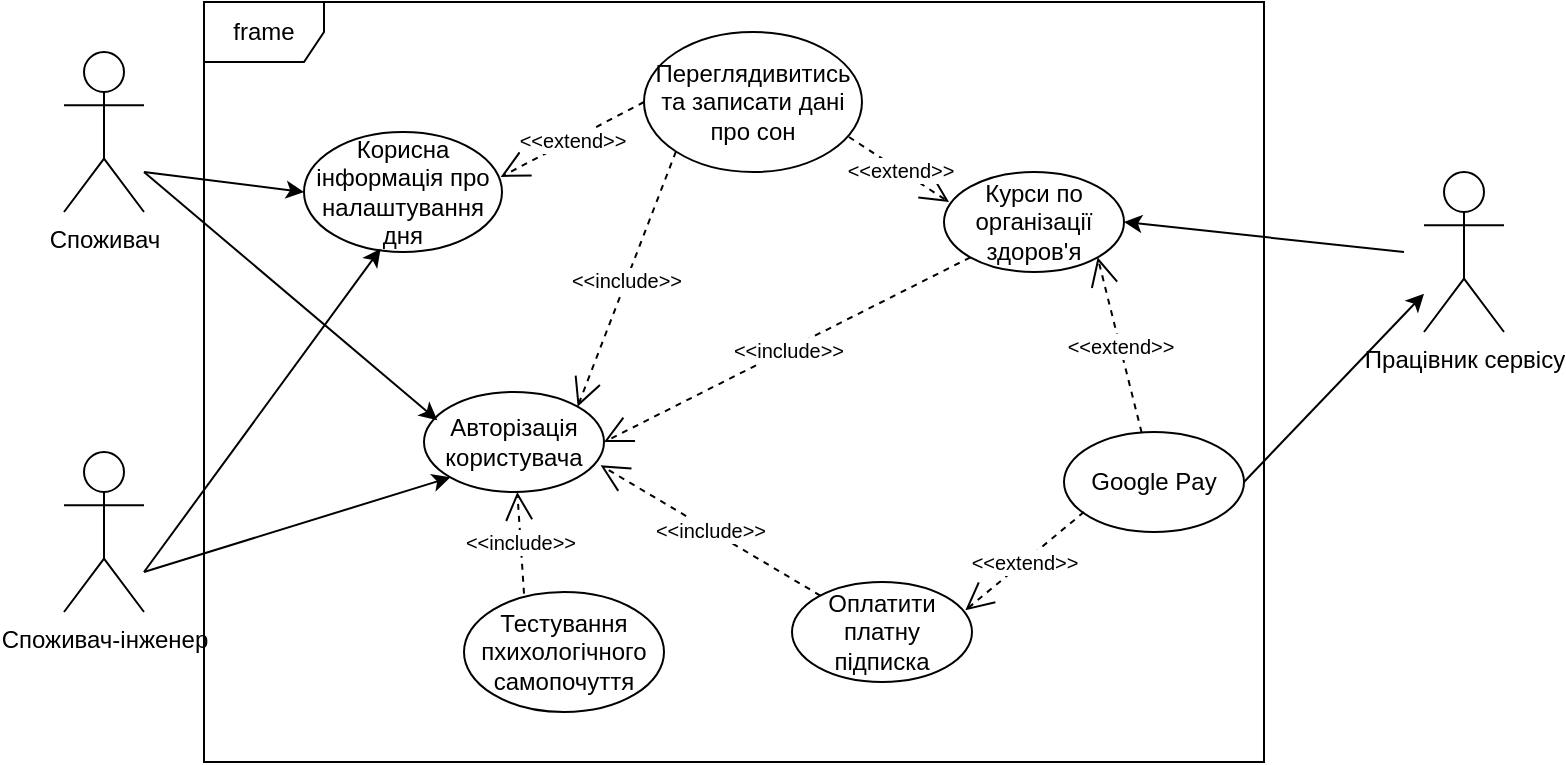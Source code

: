 <mxfile version="20.3.0" type="github"><diagram id="IqHNt96XNkLv_4DKpf2J" name="Страница 1"><mxGraphModel dx="1185" dy="635" grid="1" gridSize="10" guides="1" tooltips="1" connect="1" arrows="1" fold="1" page="1" pageScale="1" pageWidth="827" pageHeight="1169" math="0" shadow="0"><root><mxCell id="0"/><mxCell id="1" parent="0"/><mxCell id="-ufG074SU39axxW3eWZy-1" value="frame" style="shape=umlFrame;whiteSpace=wrap;html=1;" vertex="1" parent="1"><mxGeometry x="120" y="95" width="530" height="380" as="geometry"/></mxCell><mxCell id="-ufG074SU39axxW3eWZy-2" value="Споживач" style="shape=umlActor;verticalLabelPosition=bottom;verticalAlign=top;html=1;" vertex="1" parent="1"><mxGeometry x="50" y="120" width="40" height="80" as="geometry"/></mxCell><mxCell id="-ufG074SU39axxW3eWZy-3" value="Працівник сервісу" style="shape=umlActor;verticalLabelPosition=bottom;verticalAlign=top;html=1;" vertex="1" parent="1"><mxGeometry x="730" y="180" width="40" height="80" as="geometry"/></mxCell><mxCell id="-ufG074SU39axxW3eWZy-4" value="Споживач-інженер" style="shape=umlActor;verticalLabelPosition=bottom;verticalAlign=top;html=1;" vertex="1" parent="1"><mxGeometry x="50" y="320" width="40" height="80" as="geometry"/></mxCell><mxCell id="-ufG074SU39axxW3eWZy-8" value="Переглядивитись та записати дані про сон" style="ellipse;whiteSpace=wrap;html=1;" vertex="1" parent="1"><mxGeometry x="340" y="110" width="109" height="70" as="geometry"/></mxCell><mxCell id="-ufG074SU39axxW3eWZy-9" value="Авторізація користувача" style="ellipse;whiteSpace=wrap;html=1;" vertex="1" parent="1"><mxGeometry x="230" y="290" width="90" height="50" as="geometry"/></mxCell><mxCell id="-ufG074SU39axxW3eWZy-10" value="Корисна інформація про налаштування дня" style="ellipse;whiteSpace=wrap;html=1;" vertex="1" parent="1"><mxGeometry x="170" y="160" width="99" height="60" as="geometry"/></mxCell><mxCell id="-ufG074SU39axxW3eWZy-11" value="Оплатити платну підписка" style="ellipse;whiteSpace=wrap;html=1;" vertex="1" parent="1"><mxGeometry x="414" y="385" width="90" height="50" as="geometry"/></mxCell><mxCell id="-ufG074SU39axxW3eWZy-12" value="Тестування пхихологічного самопочуття" style="ellipse;whiteSpace=wrap;html=1;" vertex="1" parent="1"><mxGeometry x="250" y="390" width="100" height="60" as="geometry"/></mxCell><mxCell id="-ufG074SU39axxW3eWZy-13" value="Google Pay" style="ellipse;whiteSpace=wrap;html=1;" vertex="1" parent="1"><mxGeometry x="550" y="310" width="90" height="50" as="geometry"/></mxCell><mxCell id="-ufG074SU39axxW3eWZy-14" value="Курси по організації здоров'я" style="ellipse;whiteSpace=wrap;html=1;" vertex="1" parent="1"><mxGeometry x="490" y="180" width="90" height="50" as="geometry"/></mxCell><mxCell id="-ufG074SU39axxW3eWZy-18" value="" style="endArrow=classic;html=1;rounded=0;exitX=1;exitY=0.5;exitDx=0;exitDy=0;" edge="1" parent="1" source="-ufG074SU39axxW3eWZy-13" target="-ufG074SU39axxW3eWZy-3"><mxGeometry width="50" height="50" relative="1" as="geometry"><mxPoint x="640" y="320" as="sourcePoint"/><mxPoint x="690" y="270" as="targetPoint"/></mxGeometry></mxCell><mxCell id="-ufG074SU39axxW3eWZy-20" value="" style="endArrow=classic;html=1;rounded=0;entryX=0.387;entryY=0.972;entryDx=0;entryDy=0;entryPerimeter=0;" edge="1" parent="1" target="-ufG074SU39axxW3eWZy-10"><mxGeometry width="50" height="50" relative="1" as="geometry"><mxPoint x="90" y="380" as="sourcePoint"/><mxPoint x="140" y="330" as="targetPoint"/></mxGeometry></mxCell><mxCell id="-ufG074SU39axxW3eWZy-21" value="" style="endArrow=classic;html=1;rounded=0;entryX=0;entryY=0.5;entryDx=0;entryDy=0;" edge="1" parent="1" target="-ufG074SU39axxW3eWZy-10"><mxGeometry width="50" height="50" relative="1" as="geometry"><mxPoint x="90" y="180" as="sourcePoint"/><mxPoint x="140" y="130" as="targetPoint"/></mxGeometry></mxCell><mxCell id="-ufG074SU39axxW3eWZy-22" value="" style="endArrow=classic;html=1;rounded=0;entryX=0;entryY=1;entryDx=0;entryDy=0;" edge="1" parent="1" target="-ufG074SU39axxW3eWZy-9"><mxGeometry width="50" height="50" relative="1" as="geometry"><mxPoint x="90" y="380" as="sourcePoint"/><mxPoint x="140" y="330" as="targetPoint"/></mxGeometry></mxCell><mxCell id="-ufG074SU39axxW3eWZy-23" value="" style="endArrow=classic;html=1;rounded=0;entryX=0.074;entryY=0.283;entryDx=0;entryDy=0;entryPerimeter=0;" edge="1" parent="1" target="-ufG074SU39axxW3eWZy-9"><mxGeometry width="50" height="50" relative="1" as="geometry"><mxPoint x="90" y="180" as="sourcePoint"/><mxPoint x="140" y="130" as="targetPoint"/></mxGeometry></mxCell><mxCell id="-ufG074SU39axxW3eWZy-31" value="" style="endArrow=classic;html=1;rounded=0;entryX=1;entryY=0.5;entryDx=0;entryDy=0;" edge="1" parent="1" target="-ufG074SU39axxW3eWZy-14"><mxGeometry width="50" height="50" relative="1" as="geometry"><mxPoint x="720" y="220" as="sourcePoint"/><mxPoint x="720" y="145" as="targetPoint"/></mxGeometry></mxCell><mxCell id="-ufG074SU39axxW3eWZy-33" value="&lt;font style=&quot;font-size: 10px;&quot;&gt;&amp;lt;&amp;lt;include&amp;gt;&amp;gt;&lt;/font&gt;" style="endArrow=open;endSize=12;dashed=1;html=1;rounded=0;exitX=0;exitY=1;exitDx=0;exitDy=0;entryX=1;entryY=0;entryDx=0;entryDy=0;" edge="1" parent="1" source="-ufG074SU39axxW3eWZy-8" target="-ufG074SU39axxW3eWZy-9"><mxGeometry width="160" relative="1" as="geometry"><mxPoint x="369" y="219.17" as="sourcePoint"/><mxPoint x="529" y="219.17" as="targetPoint"/><Array as="points"/><mxPoint as="offset"/></mxGeometry></mxCell><mxCell id="-ufG074SU39axxW3eWZy-34" value="&lt;font style=&quot;font-size: 10px;&quot;&gt;&amp;lt;&amp;lt;include&amp;gt;&amp;gt;&lt;/font&gt;" style="endArrow=open;endSize=12;dashed=1;html=1;rounded=0;exitX=0.3;exitY=0.014;exitDx=0;exitDy=0;exitPerimeter=0;" edge="1" parent="1" source="-ufG074SU39axxW3eWZy-12" target="-ufG074SU39axxW3eWZy-9"><mxGeometry width="160" relative="1" as="geometry"><mxPoint x="334" y="370" as="sourcePoint"/><mxPoint x="494" y="370" as="targetPoint"/><Array as="points"/><mxPoint as="offset"/></mxGeometry></mxCell><mxCell id="-ufG074SU39axxW3eWZy-35" value="&lt;font style=&quot;font-size: 10px;&quot;&gt;&amp;lt;&amp;lt;include&amp;gt;&amp;gt;&lt;/font&gt;" style="endArrow=open;endSize=12;dashed=1;html=1;rounded=0;entryX=1;entryY=0.5;entryDx=0;entryDy=0;exitX=0;exitY=1;exitDx=0;exitDy=0;" edge="1" parent="1" source="-ufG074SU39axxW3eWZy-14" target="-ufG074SU39axxW3eWZy-9"><mxGeometry width="160" relative="1" as="geometry"><mxPoint x="440" y="259.17" as="sourcePoint"/><mxPoint x="600" y="259.17" as="targetPoint"/><Array as="points"/><mxPoint as="offset"/></mxGeometry></mxCell><mxCell id="-ufG074SU39axxW3eWZy-36" value="&lt;font style=&quot;font-size: 10px;&quot;&gt;&amp;lt;&amp;lt;include&amp;gt;&amp;gt;&lt;/font&gt;" style="endArrow=open;endSize=12;dashed=1;html=1;rounded=0;entryX=0.981;entryY=0.733;entryDx=0;entryDy=0;entryPerimeter=0;" edge="1" parent="1" source="-ufG074SU39axxW3eWZy-11" target="-ufG074SU39axxW3eWZy-9"><mxGeometry width="160" relative="1" as="geometry"><mxPoint x="460" y="380" as="sourcePoint"/><mxPoint x="620" y="380" as="targetPoint"/><Array as="points"/><mxPoint as="offset"/></mxGeometry></mxCell><mxCell id="-ufG074SU39axxW3eWZy-37" value="&lt;font style=&quot;font-size: 10px;&quot;&gt;&amp;lt;&amp;lt;extend&amp;gt;&amp;gt;&lt;/font&gt;" style="endArrow=open;endSize=12;dashed=1;html=1;rounded=0;entryX=1;entryY=1;entryDx=0;entryDy=0;" edge="1" parent="1" source="-ufG074SU39axxW3eWZy-13" target="-ufG074SU39axxW3eWZy-14"><mxGeometry width="160" relative="1" as="geometry"><mxPoint x="570" y="290" as="sourcePoint"/><mxPoint x="730" y="290" as="targetPoint"/><Array as="points"/><mxPoint as="offset"/></mxGeometry></mxCell><mxCell id="-ufG074SU39axxW3eWZy-38" value="&lt;font style=&quot;font-size: 10px;&quot;&gt;&amp;lt;&amp;lt;extend&amp;gt;&amp;gt;&lt;/font&gt;" style="endArrow=open;endSize=12;dashed=1;html=1;rounded=0;entryX=0.963;entryY=0.283;entryDx=0;entryDy=0;entryPerimeter=0;" edge="1" parent="1" target="-ufG074SU39axxW3eWZy-11"><mxGeometry width="160" relative="1" as="geometry"><mxPoint x="560" y="350" as="sourcePoint"/><mxPoint x="720" y="350" as="targetPoint"/><Array as="points"/><mxPoint as="offset"/></mxGeometry></mxCell><mxCell id="-ufG074SU39axxW3eWZy-40" value="&lt;font style=&quot;font-size: 10px;&quot;&gt;&amp;lt;&amp;lt;extend&amp;gt;&amp;gt;&lt;/font&gt;" style="endArrow=open;endSize=12;dashed=1;html=1;rounded=0;entryX=0.993;entryY=0.375;entryDx=0;entryDy=0;entryPerimeter=0;exitX=0;exitY=0.5;exitDx=0;exitDy=0;" edge="1" parent="1" source="-ufG074SU39axxW3eWZy-8" target="-ufG074SU39axxW3eWZy-10"><mxGeometry width="160" relative="1" as="geometry"><mxPoint x="320" y="144.58" as="sourcePoint"/><mxPoint x="480" y="144.58" as="targetPoint"/><Array as="points"/><mxPoint as="offset"/></mxGeometry></mxCell><mxCell id="-ufG074SU39axxW3eWZy-41" value="&lt;font style=&quot;font-size: 10px;&quot;&gt;&amp;lt;&amp;lt;extend&amp;gt;&amp;gt;&lt;/font&gt;" style="endArrow=open;endSize=12;dashed=1;html=1;rounded=0;entryX=0.028;entryY=0.3;entryDx=0;entryDy=0;entryPerimeter=0;exitX=0.94;exitY=0.75;exitDx=0;exitDy=0;exitPerimeter=0;" edge="1" parent="1" source="-ufG074SU39axxW3eWZy-8" target="-ufG074SU39axxW3eWZy-14"><mxGeometry width="160" relative="1" as="geometry"><mxPoint x="440" y="170" as="sourcePoint"/><mxPoint x="600" y="170" as="targetPoint"/><Array as="points"/><mxPoint as="offset"/></mxGeometry></mxCell></root></mxGraphModel></diagram></mxfile>